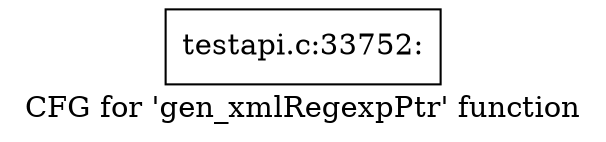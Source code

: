 digraph "CFG for 'gen_xmlRegexpPtr' function" {
	label="CFG for 'gen_xmlRegexpPtr' function";

	Node0x52fcc50 [shape=record,label="{testapi.c:33752:}"];
}
